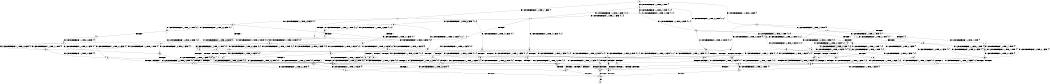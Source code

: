 digraph BCG {
size = "7, 10.5";
center = TRUE;
node [shape = circle];
0 [peripheries = 2];
0 -> 1 [label = "EX !1 !ATOMIC_EXCH_BRANCH (1, +1, TRUE, +1, 1, FALSE) !{}"];
0 -> 2 [label = "EX !2 !ATOMIC_EXCH_BRANCH (1, +0, TRUE, +0, 1, TRUE) !{}"];
0 -> 3 [label = "EX !0 !ATOMIC_EXCH_BRANCH (1, +1, TRUE, +0, 3, TRUE) !{}"];
1 -> 4 [label = "TERMINATE !1"];
1 -> 5 [label = "EX !2 !ATOMIC_EXCH_BRANCH (1, +0, TRUE, +0, 1, FALSE) !{0, 1}"];
1 -> 6 [label = "EX !0 !ATOMIC_EXCH_BRANCH (1, +1, TRUE, +0, 3, FALSE) !{0, 1}"];
2 -> 7 [label = "EX !1 !ATOMIC_EXCH_BRANCH (1, +1, TRUE, +1, 1, FALSE) !{0, 1, 2}"];
2 -> 8 [label = "EX !0 !ATOMIC_EXCH_BRANCH (1, +1, TRUE, +0, 3, TRUE) !{0, 1, 2}"];
2 -> 9 [label = "EX !2 !ATOMIC_EXCH_BRANCH (1, +0, TRUE, +0, 1, TRUE) !{0, 1, 2}"];
3 -> 10 [label = "TERMINATE !0"];
3 -> 11 [label = "EX !1 !ATOMIC_EXCH_BRANCH (1, +1, TRUE, +1, 1, TRUE) !{0}"];
3 -> 12 [label = "EX !2 !ATOMIC_EXCH_BRANCH (1, +0, TRUE, +0, 1, FALSE) !{0}"];
4 -> 13 [label = "EX !2 !ATOMIC_EXCH_BRANCH (1, +0, TRUE, +0, 1, FALSE) !{0}"];
4 -> 14 [label = "EX !0 !ATOMIC_EXCH_BRANCH (1, +1, TRUE, +0, 3, FALSE) !{0}"];
5 -> 15 [label = "TERMINATE !1"];
5 -> 16 [label = "TERMINATE !2"];
5 -> 17 [label = "EX !0 !ATOMIC_EXCH_BRANCH (1, +1, TRUE, +0, 3, TRUE) !{0, 1, 2}"];
6 -> 18 [label = "TERMINATE !1"];
6 -> 19 [label = "EX !2 !ATOMIC_EXCH_BRANCH (1, +0, TRUE, +0, 1, FALSE) !{0, 1}"];
6 -> 20 [label = "EX !0 !ATOMIC_EXCH_BRANCH (1, +1, TRUE, +1, 1, TRUE) !{0, 1}"];
7 -> 21 [label = "TERMINATE !1"];
7 -> 22 [label = "EX !0 !ATOMIC_EXCH_BRANCH (1, +1, TRUE, +0, 3, FALSE) !{0, 1, 2}"];
7 -> 23 [label = "EX !2 !ATOMIC_EXCH_BRANCH (1, +0, TRUE, +0, 1, FALSE) !{0, 1, 2}"];
8 -> 24 [label = "TERMINATE !0"];
8 -> 25 [label = "EX !1 !ATOMIC_EXCH_BRANCH (1, +1, TRUE, +1, 1, TRUE) !{0, 1, 2}"];
8 -> 26 [label = "EX !2 !ATOMIC_EXCH_BRANCH (1, +0, TRUE, +0, 1, FALSE) !{0, 1, 2}"];
9 -> 7 [label = "EX !1 !ATOMIC_EXCH_BRANCH (1, +1, TRUE, +1, 1, FALSE) !{0, 1, 2}"];
9 -> 8 [label = "EX !0 !ATOMIC_EXCH_BRANCH (1, +1, TRUE, +0, 3, TRUE) !{0, 1, 2}"];
9 -> 9 [label = "EX !2 !ATOMIC_EXCH_BRANCH (1, +0, TRUE, +0, 1, TRUE) !{0, 1, 2}"];
10 -> 27 [label = "EX !1 !ATOMIC_EXCH_BRANCH (1, +1, TRUE, +1, 1, TRUE) !{}"];
10 -> 28 [label = "EX !2 !ATOMIC_EXCH_BRANCH (1, +0, TRUE, +0, 1, FALSE) !{}"];
11 -> 29 [label = "TERMINATE !0"];
11 -> 30 [label = "EX !2 !ATOMIC_EXCH_BRANCH (1, +0, TRUE, +0, 1, FALSE) !{0, 1}"];
11 -> 31 [label = "EX !1 !ATOMIC_EXCH_BRANCH (1, +1, TRUE, +1, 1, TRUE) !{0, 1}"];
12 -> 32 [label = "TERMINATE !2"];
12 -> 33 [label = "TERMINATE !0"];
12 -> 17 [label = "EX !1 !ATOMIC_EXCH_BRANCH (1, +1, TRUE, +1, 1, FALSE) !{0, 1, 2}"];
13 -> 34 [label = "TERMINATE !2"];
13 -> 35 [label = "EX !0 !ATOMIC_EXCH_BRANCH (1, +1, TRUE, +0, 3, TRUE) !{0, 2}"];
14 -> 36 [label = "EX !2 !ATOMIC_EXCH_BRANCH (1, +0, TRUE, +0, 1, FALSE) !{0}"];
14 -> 37 [label = "EX !0 !ATOMIC_EXCH_BRANCH (1, +1, TRUE, +1, 1, TRUE) !{0}"];
15 -> 34 [label = "TERMINATE !2"];
15 -> 35 [label = "EX !0 !ATOMIC_EXCH_BRANCH (1, +1, TRUE, +0, 3, TRUE) !{0, 2}"];
16 -> 34 [label = "TERMINATE !1"];
16 -> 38 [label = "EX !0 !ATOMIC_EXCH_BRANCH (1, +1, TRUE, +0, 3, TRUE) !{0, 1}"];
17 -> 39 [label = "TERMINATE !1"];
17 -> 40 [label = "TERMINATE !2"];
17 -> 41 [label = "TERMINATE !0"];
18 -> 36 [label = "EX !2 !ATOMIC_EXCH_BRANCH (1, +0, TRUE, +0, 1, FALSE) !{0}"];
18 -> 37 [label = "EX !0 !ATOMIC_EXCH_BRANCH (1, +1, TRUE, +1, 1, TRUE) !{0}"];
19 -> 42 [label = "TERMINATE !1"];
19 -> 43 [label = "TERMINATE !2"];
19 -> 17 [label = "EX !0 !ATOMIC_EXCH_BRANCH (1, +1, TRUE, +1, 1, FALSE) !{0, 1, 2}"];
20 -> 44 [label = "TERMINATE !1"];
20 -> 45 [label = "EX !2 !ATOMIC_EXCH_BRANCH (1, +0, TRUE, +0, 1, FALSE) !{0, 1}"];
20 -> 6 [label = "EX !0 !ATOMIC_EXCH_BRANCH (1, +1, TRUE, +0, 3, FALSE) !{0, 1}"];
21 -> 46 [label = "EX !0 !ATOMIC_EXCH_BRANCH (1, +1, TRUE, +0, 3, FALSE) !{0, 2}"];
21 -> 47 [label = "EX !2 !ATOMIC_EXCH_BRANCH (1, +0, TRUE, +0, 1, FALSE) !{0, 2}"];
22 -> 48 [label = "TERMINATE !1"];
22 -> 49 [label = "EX !2 !ATOMIC_EXCH_BRANCH (1, +0, TRUE, +0, 1, FALSE) !{0, 1, 2}"];
22 -> 50 [label = "EX !0 !ATOMIC_EXCH_BRANCH (1, +1, TRUE, +1, 1, TRUE) !{0, 1, 2}"];
23 -> 15 [label = "TERMINATE !1"];
23 -> 16 [label = "TERMINATE !2"];
23 -> 17 [label = "EX !0 !ATOMIC_EXCH_BRANCH (1, +1, TRUE, +0, 3, TRUE) !{0, 1, 2}"];
24 -> 51 [label = "EX !1 !ATOMIC_EXCH_BRANCH (1, +1, TRUE, +1, 1, TRUE) !{1, 2}"];
24 -> 52 [label = "EX !2 !ATOMIC_EXCH_BRANCH (1, +0, TRUE, +0, 1, FALSE) !{1, 2}"];
25 -> 53 [label = "TERMINATE !0"];
25 -> 54 [label = "EX !2 !ATOMIC_EXCH_BRANCH (1, +0, TRUE, +0, 1, FALSE) !{0, 1, 2}"];
25 -> 25 [label = "EX !1 !ATOMIC_EXCH_BRANCH (1, +1, TRUE, +1, 1, TRUE) !{0, 1, 2}"];
26 -> 32 [label = "TERMINATE !2"];
26 -> 33 [label = "TERMINATE !0"];
26 -> 17 [label = "EX !1 !ATOMIC_EXCH_BRANCH (1, +1, TRUE, +1, 1, FALSE) !{0, 1, 2}"];
27 -> 55 [label = "EX !2 !ATOMIC_EXCH_BRANCH (1, +0, TRUE, +0, 1, FALSE) !{1}"];
27 -> 56 [label = "EX !1 !ATOMIC_EXCH_BRANCH (1, +1, TRUE, +1, 1, TRUE) !{1}"];
28 -> 57 [label = "TERMINATE !2"];
28 -> 58 [label = "EX !1 !ATOMIC_EXCH_BRANCH (1, +1, TRUE, +1, 1, FALSE) !{1, 2}"];
29 -> 55 [label = "EX !2 !ATOMIC_EXCH_BRANCH (1, +0, TRUE, +0, 1, FALSE) !{1}"];
29 -> 56 [label = "EX !1 !ATOMIC_EXCH_BRANCH (1, +1, TRUE, +1, 1, TRUE) !{1}"];
30 -> 59 [label = "TERMINATE !2"];
30 -> 60 [label = "TERMINATE !0"];
30 -> 17 [label = "EX !1 !ATOMIC_EXCH_BRANCH (1, +1, TRUE, +1, 1, FALSE) !{0, 1, 2}"];
31 -> 29 [label = "TERMINATE !0"];
31 -> 30 [label = "EX !2 !ATOMIC_EXCH_BRANCH (1, +0, TRUE, +0, 1, FALSE) !{0, 1}"];
31 -> 31 [label = "EX !1 !ATOMIC_EXCH_BRANCH (1, +1, TRUE, +1, 1, TRUE) !{0, 1}"];
32 -> 57 [label = "TERMINATE !0"];
32 -> 38 [label = "EX !1 !ATOMIC_EXCH_BRANCH (1, +1, TRUE, +1, 1, FALSE) !{0, 1}"];
33 -> 57 [label = "TERMINATE !2"];
33 -> 58 [label = "EX !1 !ATOMIC_EXCH_BRANCH (1, +1, TRUE, +1, 1, FALSE) !{1, 2}"];
34 -> 61 [label = "EX !0 !ATOMIC_EXCH_BRANCH (1, +1, TRUE, +0, 3, TRUE) !{0}"];
35 -> 62 [label = "TERMINATE !2"];
35 -> 63 [label = "TERMINATE !0"];
36 -> 64 [label = "TERMINATE !2"];
36 -> 35 [label = "EX !0 !ATOMIC_EXCH_BRANCH (1, +1, TRUE, +1, 1, FALSE) !{0, 2}"];
37 -> 65 [label = "EX !2 !ATOMIC_EXCH_BRANCH (1, +0, TRUE, +0, 1, FALSE) !{0}"];
37 -> 14 [label = "EX !0 !ATOMIC_EXCH_BRANCH (1, +1, TRUE, +0, 3, FALSE) !{0}"];
38 -> 62 [label = "TERMINATE !1"];
38 -> 66 [label = "TERMINATE !0"];
39 -> 62 [label = "TERMINATE !2"];
39 -> 63 [label = "TERMINATE !0"];
40 -> 62 [label = "TERMINATE !1"];
40 -> 66 [label = "TERMINATE !0"];
41 -> 63 [label = "TERMINATE !1"];
41 -> 66 [label = "TERMINATE !2"];
42 -> 64 [label = "TERMINATE !2"];
42 -> 35 [label = "EX !0 !ATOMIC_EXCH_BRANCH (1, +1, TRUE, +1, 1, FALSE) !{0, 2}"];
43 -> 64 [label = "TERMINATE !1"];
43 -> 38 [label = "EX !0 !ATOMIC_EXCH_BRANCH (1, +1, TRUE, +1, 1, FALSE) !{0, 1}"];
44 -> 65 [label = "EX !2 !ATOMIC_EXCH_BRANCH (1, +0, TRUE, +0, 1, FALSE) !{0}"];
44 -> 14 [label = "EX !0 !ATOMIC_EXCH_BRANCH (1, +1, TRUE, +0, 3, FALSE) !{0}"];
45 -> 67 [label = "TERMINATE !1"];
45 -> 68 [label = "TERMINATE !2"];
45 -> 17 [label = "EX !0 !ATOMIC_EXCH_BRANCH (1, +1, TRUE, +0, 3, TRUE) !{0, 1, 2}"];
46 -> 69 [label = "EX !2 !ATOMIC_EXCH_BRANCH (1, +0, TRUE, +0, 1, FALSE) !{0, 2}"];
46 -> 70 [label = "EX !0 !ATOMIC_EXCH_BRANCH (1, +1, TRUE, +1, 1, TRUE) !{0, 2}"];
47 -> 34 [label = "TERMINATE !2"];
47 -> 35 [label = "EX !0 !ATOMIC_EXCH_BRANCH (1, +1, TRUE, +0, 3, TRUE) !{0, 2}"];
48 -> 69 [label = "EX !2 !ATOMIC_EXCH_BRANCH (1, +0, TRUE, +0, 1, FALSE) !{0, 2}"];
48 -> 70 [label = "EX !0 !ATOMIC_EXCH_BRANCH (1, +1, TRUE, +1, 1, TRUE) !{0, 2}"];
49 -> 42 [label = "TERMINATE !1"];
49 -> 43 [label = "TERMINATE !2"];
49 -> 17 [label = "EX !0 !ATOMIC_EXCH_BRANCH (1, +1, TRUE, +1, 1, FALSE) !{0, 1, 2}"];
50 -> 71 [label = "TERMINATE !1"];
50 -> 72 [label = "EX !2 !ATOMIC_EXCH_BRANCH (1, +0, TRUE, +0, 1, FALSE) !{0, 1, 2}"];
50 -> 22 [label = "EX !0 !ATOMIC_EXCH_BRANCH (1, +1, TRUE, +0, 3, FALSE) !{0, 1, 2}"];
51 -> 73 [label = "EX !2 !ATOMIC_EXCH_BRANCH (1, +0, TRUE, +0, 1, FALSE) !{1, 2}"];
51 -> 51 [label = "EX !1 !ATOMIC_EXCH_BRANCH (1, +1, TRUE, +1, 1, TRUE) !{1, 2}"];
52 -> 57 [label = "TERMINATE !2"];
52 -> 58 [label = "EX !1 !ATOMIC_EXCH_BRANCH (1, +1, TRUE, +1, 1, FALSE) !{1, 2}"];
53 -> 73 [label = "EX !2 !ATOMIC_EXCH_BRANCH (1, +0, TRUE, +0, 1, FALSE) !{1, 2}"];
53 -> 51 [label = "EX !1 !ATOMIC_EXCH_BRANCH (1, +1, TRUE, +1, 1, TRUE) !{1, 2}"];
54 -> 59 [label = "TERMINATE !2"];
54 -> 60 [label = "TERMINATE !0"];
54 -> 17 [label = "EX !1 !ATOMIC_EXCH_BRANCH (1, +1, TRUE, +1, 1, FALSE) !{0, 1, 2}"];
55 -> 74 [label = "TERMINATE !2"];
55 -> 58 [label = "EX !1 !ATOMIC_EXCH_BRANCH (1, +1, TRUE, +1, 1, FALSE) !{1, 2}"];
56 -> 55 [label = "EX !2 !ATOMIC_EXCH_BRANCH (1, +0, TRUE, +0, 1, FALSE) !{1}"];
56 -> 56 [label = "EX !1 !ATOMIC_EXCH_BRANCH (1, +1, TRUE, +1, 1, TRUE) !{1}"];
57 -> 75 [label = "EX !1 !ATOMIC_EXCH_BRANCH (1, +1, TRUE, +1, 1, FALSE) !{1}"];
58 -> 63 [label = "TERMINATE !1"];
58 -> 66 [label = "TERMINATE !2"];
59 -> 74 [label = "TERMINATE !0"];
59 -> 38 [label = "EX !1 !ATOMIC_EXCH_BRANCH (1, +1, TRUE, +1, 1, FALSE) !{0, 1}"];
60 -> 74 [label = "TERMINATE !2"];
60 -> 58 [label = "EX !1 !ATOMIC_EXCH_BRANCH (1, +1, TRUE, +1, 1, FALSE) !{1, 2}"];
61 -> 76 [label = "TERMINATE !0"];
62 -> 76 [label = "TERMINATE !0"];
63 -> 76 [label = "TERMINATE !2"];
64 -> 61 [label = "EX !0 !ATOMIC_EXCH_BRANCH (1, +1, TRUE, +1, 1, FALSE) !{0}"];
65 -> 77 [label = "TERMINATE !2"];
65 -> 35 [label = "EX !0 !ATOMIC_EXCH_BRANCH (1, +1, TRUE, +0, 3, TRUE) !{0, 2}"];
66 -> 76 [label = "TERMINATE !1"];
67 -> 77 [label = "TERMINATE !2"];
67 -> 35 [label = "EX !0 !ATOMIC_EXCH_BRANCH (1, +1, TRUE, +0, 3, TRUE) !{0, 2}"];
68 -> 77 [label = "TERMINATE !1"];
68 -> 38 [label = "EX !0 !ATOMIC_EXCH_BRANCH (1, +1, TRUE, +0, 3, TRUE) !{0, 1}"];
69 -> 64 [label = "TERMINATE !2"];
69 -> 35 [label = "EX !0 !ATOMIC_EXCH_BRANCH (1, +1, TRUE, +1, 1, FALSE) !{0, 2}"];
70 -> 78 [label = "EX !2 !ATOMIC_EXCH_BRANCH (1, +0, TRUE, +0, 1, FALSE) !{0, 2}"];
70 -> 46 [label = "EX !0 !ATOMIC_EXCH_BRANCH (1, +1, TRUE, +0, 3, FALSE) !{0, 2}"];
71 -> 78 [label = "EX !2 !ATOMIC_EXCH_BRANCH (1, +0, TRUE, +0, 1, FALSE) !{0, 2}"];
71 -> 46 [label = "EX !0 !ATOMIC_EXCH_BRANCH (1, +1, TRUE, +0, 3, FALSE) !{0, 2}"];
72 -> 67 [label = "TERMINATE !1"];
72 -> 68 [label = "TERMINATE !2"];
72 -> 17 [label = "EX !0 !ATOMIC_EXCH_BRANCH (1, +1, TRUE, +0, 3, TRUE) !{0, 1, 2}"];
73 -> 74 [label = "TERMINATE !2"];
73 -> 58 [label = "EX !1 !ATOMIC_EXCH_BRANCH (1, +1, TRUE, +1, 1, FALSE) !{1, 2}"];
74 -> 75 [label = "EX !1 !ATOMIC_EXCH_BRANCH (1, +1, TRUE, +1, 1, FALSE) !{1}"];
75 -> 76 [label = "TERMINATE !1"];
76 -> 79 [label = "exit"];
77 -> 61 [label = "EX !0 !ATOMIC_EXCH_BRANCH (1, +1, TRUE, +0, 3, TRUE) !{0}"];
78 -> 77 [label = "TERMINATE !2"];
78 -> 35 [label = "EX !0 !ATOMIC_EXCH_BRANCH (1, +1, TRUE, +0, 3, TRUE) !{0, 2}"];
}
